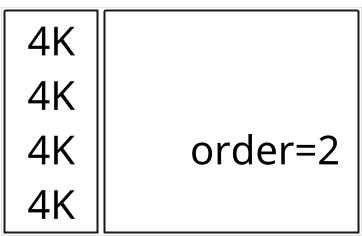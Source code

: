 @startuml
scale 1/5

skinparam Component {
    Style rectangle
    FontSize 200
    BorderThickness 10
    BackgroundColor transparent
}

skinparam Rectangle {
    BackgroundColor transparent
    BorderThickness 0
}

rectangle {
    component "  4K  \n  4K  \n  4K  \n  4K" as 4k
    component "\n\n\torder=2\t\n" as order
    [4k]-right[hidden]-[order]
}

@enduml